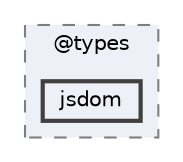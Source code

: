 digraph "C:/Users/arisc/OneDrive/Documents/GitHub/FINAL/EcoEats-Project/node_modules/@types/jsdom"
{
 // LATEX_PDF_SIZE
  bgcolor="transparent";
  edge [fontname=Helvetica,fontsize=10,labelfontname=Helvetica,labelfontsize=10];
  node [fontname=Helvetica,fontsize=10,shape=box,height=0.2,width=0.4];
  compound=true
  subgraph clusterdir_fcfbd2bcc1e777bae19fd8075af818f1 {
    graph [ bgcolor="#edf0f7", pencolor="grey50", label="@types", fontname=Helvetica,fontsize=10 style="filled,dashed", URL="dir_fcfbd2bcc1e777bae19fd8075af818f1.html",tooltip=""]
  dir_f636349046de4aab980e0ce1651f2a9c [label="jsdom", fillcolor="#edf0f7", color="grey25", style="filled,bold", URL="dir_f636349046de4aab980e0ce1651f2a9c.html",tooltip=""];
  }
}

